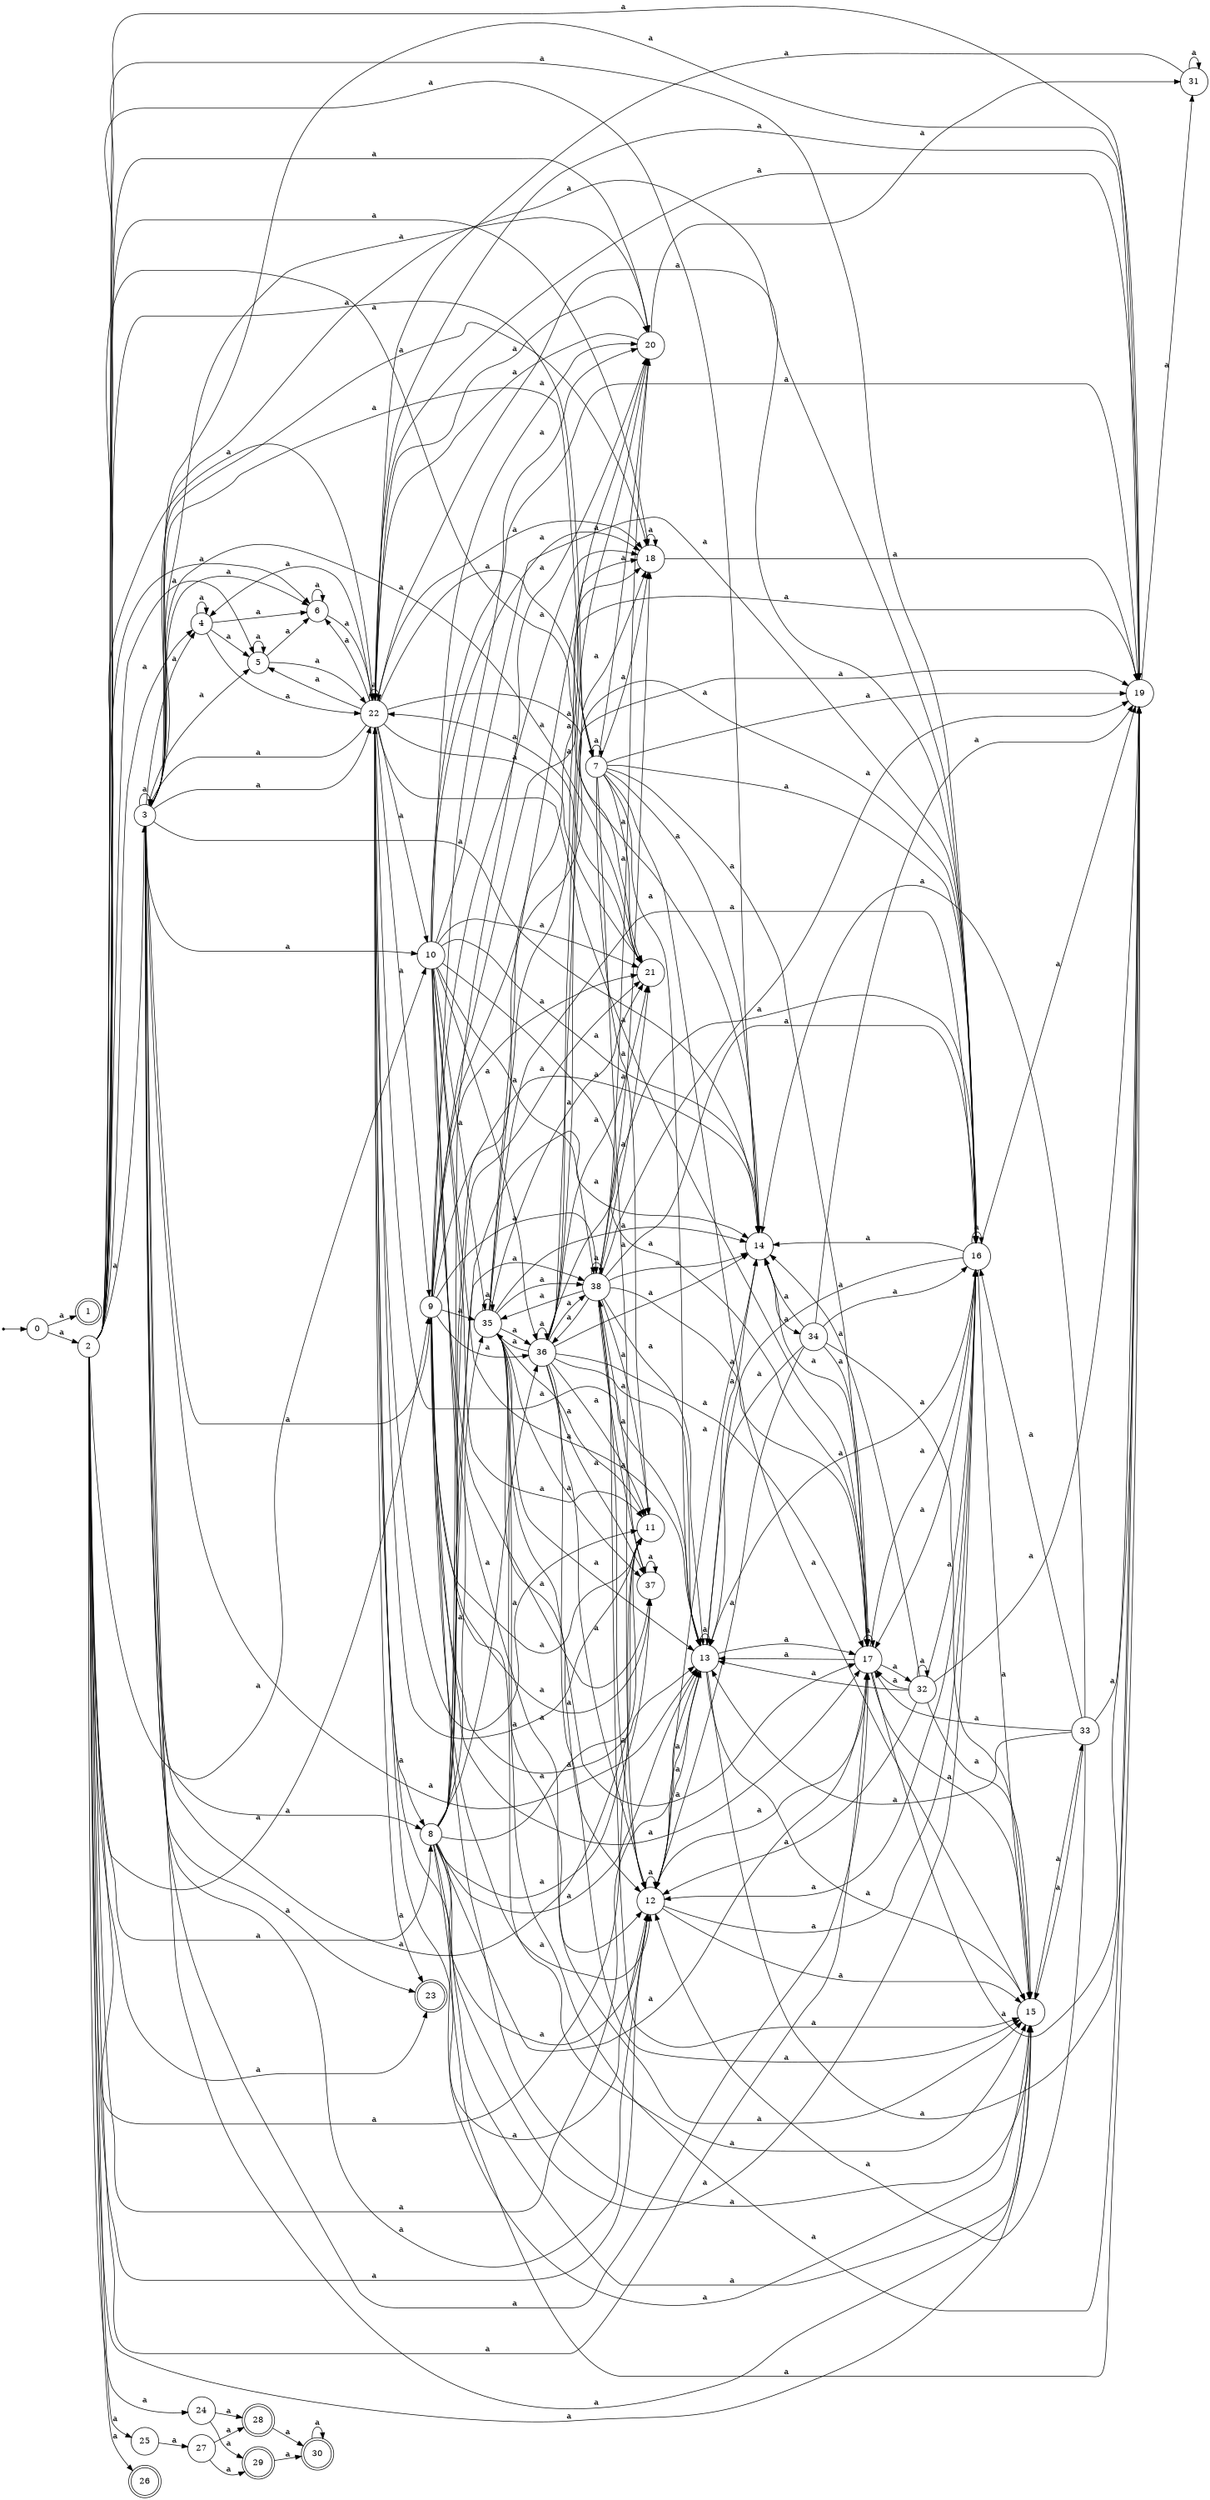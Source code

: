 digraph finite_state_machine {
rankdir=LR;
size="20,20";
node [shape = point]; "dummy0"
node [shape = circle]; "0";
"dummy0" -> "0";
node [shape = doublecircle]; "1";node [shape = circle]; "2";
node [shape = circle]; "3";
node [shape = circle]; "4";
node [shape = circle]; "5";
node [shape = circle]; "6";
node [shape = circle]; "7";
node [shape = circle]; "8";
node [shape = circle]; "9";
node [shape = circle]; "10";
node [shape = circle]; "11";
node [shape = circle]; "12";
node [shape = circle]; "13";
node [shape = circle]; "14";
node [shape = circle]; "15";
node [shape = circle]; "16";
node [shape = circle]; "17";
node [shape = circle]; "18";
node [shape = circle]; "19";
node [shape = circle]; "20";
node [shape = circle]; "21";
node [shape = circle]; "22";
node [shape = doublecircle]; "23";node [shape = circle]; "24";
node [shape = circle]; "25";
node [shape = doublecircle]; "26";node [shape = circle]; "27";
node [shape = doublecircle]; "28";node [shape = doublecircle]; "29";node [shape = doublecircle]; "30";node [shape = circle]; "31";
node [shape = circle]; "32";
node [shape = circle]; "33";
node [shape = circle]; "34";
node [shape = circle]; "35";
node [shape = circle]; "36";
node [shape = circle]; "37";
node [shape = circle]; "38";
"0" -> "1" [label = "a"];
 "0" -> "2" [label = "a"];
 "2" -> "3" [label = "a"];
 "2" -> "4" [label = "a"];
 "2" -> "5" [label = "a"];
 "2" -> "6" [label = "a"];
 "2" -> "7" [label = "a"];
 "2" -> "8" [label = "a"];
 "2" -> "9" [label = "a"];
 "2" -> "10" [label = "a"];
 "2" -> "11" [label = "a"];
 "2" -> "12" [label = "a"];
 "2" -> "13" [label = "a"];
 "2" -> "14" [label = "a"];
 "2" -> "15" [label = "a"];
 "2" -> "16" [label = "a"];
 "2" -> "17" [label = "a"];
 "2" -> "18" [label = "a"];
 "2" -> "19" [label = "a"];
 "2" -> "20" [label = "a"];
 "2" -> "21" [label = "a"];
 "2" -> "22" [label = "a"];
 "2" -> "23" [label = "a"];
 "2" -> "24" [label = "a"];
 "2" -> "25" [label = "a"];
 "2" -> "26" [label = "a"];
 "25" -> "27" [label = "a"];
 "27" -> "28" [label = "a"];
 "27" -> "29" [label = "a"];
 "29" -> "30" [label = "a"];
 "30" -> "30" [label = "a"];
 "28" -> "30" [label = "a"];
 "24" -> "28" [label = "a"];
 "24" -> "29" [label = "a"];
 "22" -> "3" [label = "a"];
 "22" -> "4" [label = "a"];
 "22" -> "5" [label = "a"];
 "22" -> "6" [label = "a"];
 "22" -> "7" [label = "a"];
 "22" -> "8" [label = "a"];
 "22" -> "9" [label = "a"];
 "22" -> "10" [label = "a"];
 "22" -> "11" [label = "a"];
 "22" -> "12" [label = "a"];
 "22" -> "13" [label = "a"];
 "22" -> "14" [label = "a"];
 "22" -> "15" [label = "a"];
 "22" -> "16" [label = "a"];
 "22" -> "17" [label = "a"];
 "22" -> "18" [label = "a"];
 "22" -> "19" [label = "a"];
 "22" -> "20" [label = "a"];
 "22" -> "21" [label = "a"];
 "22" -> "22" [label = "a"];
 "22" -> "23" [label = "a"];
 "21" -> "22" [label = "a"];
 "20" -> "22" [label = "a"];
 "20" -> "31" [label = "a"];
 "31" -> "22" [label = "a"];
 "31" -> "31" [label = "a"];
 "19" -> "22" [label = "a"];
 "19" -> "31" [label = "a"];
 "18" -> "18" [label = "a"];
 "18" -> "19" [label = "a"];
 "17" -> "32" [label = "a"];
 "17" -> "12" [label = "a"];
 "17" -> "13" [label = "a"];
 "17" -> "14" [label = "a"];
 "17" -> "15" [label = "a"];
 "17" -> "16" [label = "a"];
 "17" -> "17" [label = "a"];
 "17" -> "19" [label = "a"];
 "32" -> "32" [label = "a"];
 "32" -> "12" [label = "a"];
 "32" -> "13" [label = "a"];
 "32" -> "14" [label = "a"];
 "32" -> "15" [label = "a"];
 "32" -> "16" [label = "a"];
 "32" -> "17" [label = "a"];
 "32" -> "19" [label = "a"];
 "16" -> "16" [label = "a"];
 "16" -> "17" [label = "a"];
 "16" -> "19" [label = "a"];
 "16" -> "12" [label = "a"];
 "16" -> "13" [label = "a"];
 "16" -> "14" [label = "a"];
 "16" -> "15" [label = "a"];
 "15" -> "33" [label = "a"];
 "33" -> "16" [label = "a"];
 "33" -> "17" [label = "a"];
 "33" -> "19" [label = "a"];
 "33" -> "12" [label = "a"];
 "33" -> "13" [label = "a"];
 "33" -> "14" [label = "a"];
 "33" -> "15" [label = "a"];
 "14" -> "34" [label = "a"];
 "34" -> "16" [label = "a"];
 "34" -> "17" [label = "a"];
 "34" -> "19" [label = "a"];
 "34" -> "12" [label = "a"];
 "34" -> "13" [label = "a"];
 "34" -> "14" [label = "a"];
 "34" -> "15" [label = "a"];
 "13" -> "16" [label = "a"];
 "13" -> "17" [label = "a"];
 "13" -> "19" [label = "a"];
 "13" -> "12" [label = "a"];
 "13" -> "13" [label = "a"];
 "13" -> "14" [label = "a"];
 "13" -> "15" [label = "a"];
 "12" -> "16" [label = "a"];
 "12" -> "12" [label = "a"];
 "12" -> "13" [label = "a"];
 "12" -> "14" [label = "a"];
 "12" -> "15" [label = "a"];
 "11" -> "22" [label = "a"];
 "10" -> "35" [label = "a"];
 "10" -> "36" [label = "a"];
 "10" -> "37" [label = "a"];
 "10" -> "38" [label = "a"];
 "10" -> "11" [label = "a"];
 "10" -> "12" [label = "a"];
 "10" -> "13" [label = "a"];
 "10" -> "14" [label = "a"];
 "10" -> "15" [label = "a"];
 "10" -> "16" [label = "a"];
 "10" -> "17" [label = "a"];
 "10" -> "18" [label = "a"];
 "10" -> "19" [label = "a"];
 "10" -> "20" [label = "a"];
 "10" -> "21" [label = "a"];
 "38" -> "35" [label = "a"];
 "38" -> "36" [label = "a"];
 "38" -> "37" [label = "a"];
 "38" -> "38" [label = "a"];
 "38" -> "11" [label = "a"];
 "38" -> "12" [label = "a"];
 "38" -> "13" [label = "a"];
 "38" -> "14" [label = "a"];
 "38" -> "15" [label = "a"];
 "38" -> "16" [label = "a"];
 "38" -> "17" [label = "a"];
 "38" -> "18" [label = "a"];
 "38" -> "19" [label = "a"];
 "38" -> "20" [label = "a"];
 "38" -> "21" [label = "a"];
 "37" -> "37" [label = "a"];
 "37" -> "38" [label = "a"];
 "36" -> "35" [label = "a"];
 "36" -> "36" [label = "a"];
 "36" -> "37" [label = "a"];
 "36" -> "38" [label = "a"];
 "36" -> "11" [label = "a"];
 "36" -> "12" [label = "a"];
 "36" -> "13" [label = "a"];
 "36" -> "14" [label = "a"];
 "36" -> "15" [label = "a"];
 "36" -> "16" [label = "a"];
 "36" -> "17" [label = "a"];
 "36" -> "18" [label = "a"];
 "36" -> "19" [label = "a"];
 "36" -> "20" [label = "a"];
 "36" -> "21" [label = "a"];
 "35" -> "35" [label = "a"];
 "35" -> "36" [label = "a"];
 "35" -> "37" [label = "a"];
 "35" -> "38" [label = "a"];
 "35" -> "11" [label = "a"];
 "35" -> "12" [label = "a"];
 "35" -> "13" [label = "a"];
 "35" -> "14" [label = "a"];
 "35" -> "15" [label = "a"];
 "35" -> "16" [label = "a"];
 "35" -> "17" [label = "a"];
 "35" -> "18" [label = "a"];
 "35" -> "19" [label = "a"];
 "35" -> "20" [label = "a"];
 "35" -> "21" [label = "a"];
 "9" -> "35" [label = "a"];
 "9" -> "36" [label = "a"];
 "9" -> "37" [label = "a"];
 "9" -> "38" [label = "a"];
 "9" -> "11" [label = "a"];
 "9" -> "12" [label = "a"];
 "9" -> "13" [label = "a"];
 "9" -> "14" [label = "a"];
 "9" -> "15" [label = "a"];
 "9" -> "16" [label = "a"];
 "9" -> "17" [label = "a"];
 "9" -> "18" [label = "a"];
 "9" -> "19" [label = "a"];
 "9" -> "20" [label = "a"];
 "9" -> "21" [label = "a"];
 "8" -> "35" [label = "a"];
 "8" -> "36" [label = "a"];
 "8" -> "37" [label = "a"];
 "8" -> "38" [label = "a"];
 "8" -> "11" [label = "a"];
 "8" -> "12" [label = "a"];
 "8" -> "13" [label = "a"];
 "8" -> "14" [label = "a"];
 "8" -> "15" [label = "a"];
 "8" -> "16" [label = "a"];
 "8" -> "17" [label = "a"];
 "8" -> "18" [label = "a"];
 "8" -> "19" [label = "a"];
 "8" -> "20" [label = "a"];
 "8" -> "21" [label = "a"];
 "7" -> "7" [label = "a"];
 "7" -> "11" [label = "a"];
 "7" -> "12" [label = "a"];
 "7" -> "13" [label = "a"];
 "7" -> "14" [label = "a"];
 "7" -> "15" [label = "a"];
 "7" -> "16" [label = "a"];
 "7" -> "17" [label = "a"];
 "7" -> "18" [label = "a"];
 "7" -> "19" [label = "a"];
 "7" -> "20" [label = "a"];
 "7" -> "21" [label = "a"];
 "6" -> "6" [label = "a"];
 "6" -> "22" [label = "a"];
 "5" -> "5" [label = "a"];
 "5" -> "6" [label = "a"];
 "5" -> "22" [label = "a"];
 "4" -> "4" [label = "a"];
 "4" -> "5" [label = "a"];
 "4" -> "6" [label = "a"];
 "4" -> "22" [label = "a"];
 "3" -> "3" [label = "a"];
 "3" -> "4" [label = "a"];
 "3" -> "5" [label = "a"];
 "3" -> "6" [label = "a"];
 "3" -> "7" [label = "a"];
 "3" -> "8" [label = "a"];
 "3" -> "9" [label = "a"];
 "3" -> "10" [label = "a"];
 "3" -> "11" [label = "a"];
 "3" -> "12" [label = "a"];
 "3" -> "13" [label = "a"];
 "3" -> "14" [label = "a"];
 "3" -> "15" [label = "a"];
 "3" -> "16" [label = "a"];
 "3" -> "17" [label = "a"];
 "3" -> "18" [label = "a"];
 "3" -> "19" [label = "a"];
 "3" -> "20" [label = "a"];
 "3" -> "21" [label = "a"];
 "3" -> "22" [label = "a"];
 "3" -> "23" [label = "a"];
 }
